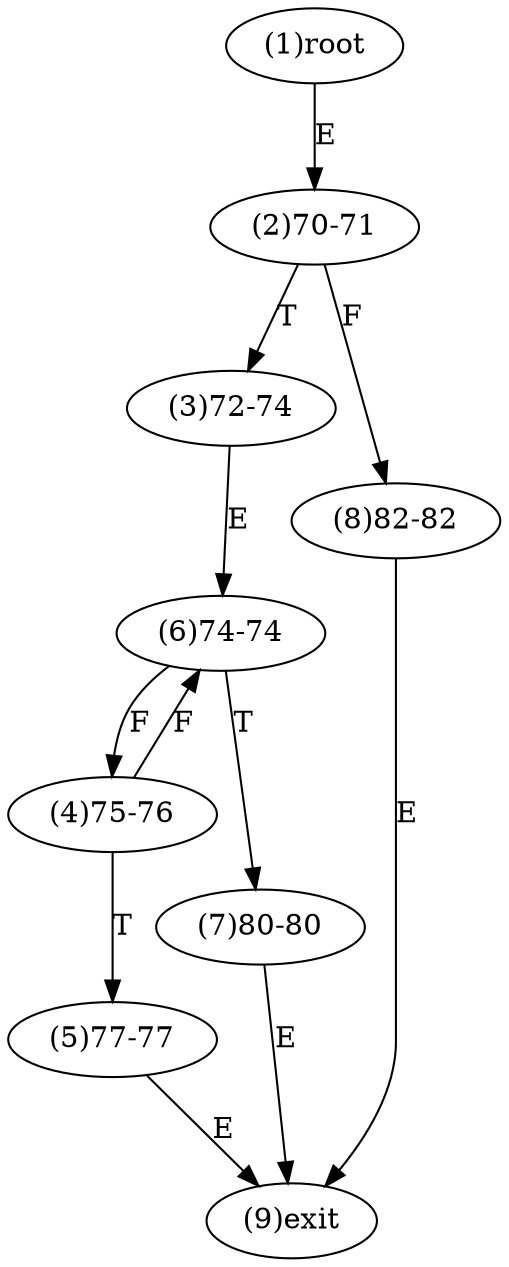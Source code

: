 digraph "" { 
1[ label="(1)root"];
2[ label="(2)70-71"];
3[ label="(3)72-74"];
4[ label="(4)75-76"];
5[ label="(5)77-77"];
6[ label="(6)74-74"];
7[ label="(7)80-80"];
8[ label="(8)82-82"];
9[ label="(9)exit"];
1->2[ label="E"];
2->8[ label="F"];
2->3[ label="T"];
3->6[ label="E"];
4->6[ label="F"];
4->5[ label="T"];
5->9[ label="E"];
6->4[ label="F"];
6->7[ label="T"];
7->9[ label="E"];
8->9[ label="E"];
}
